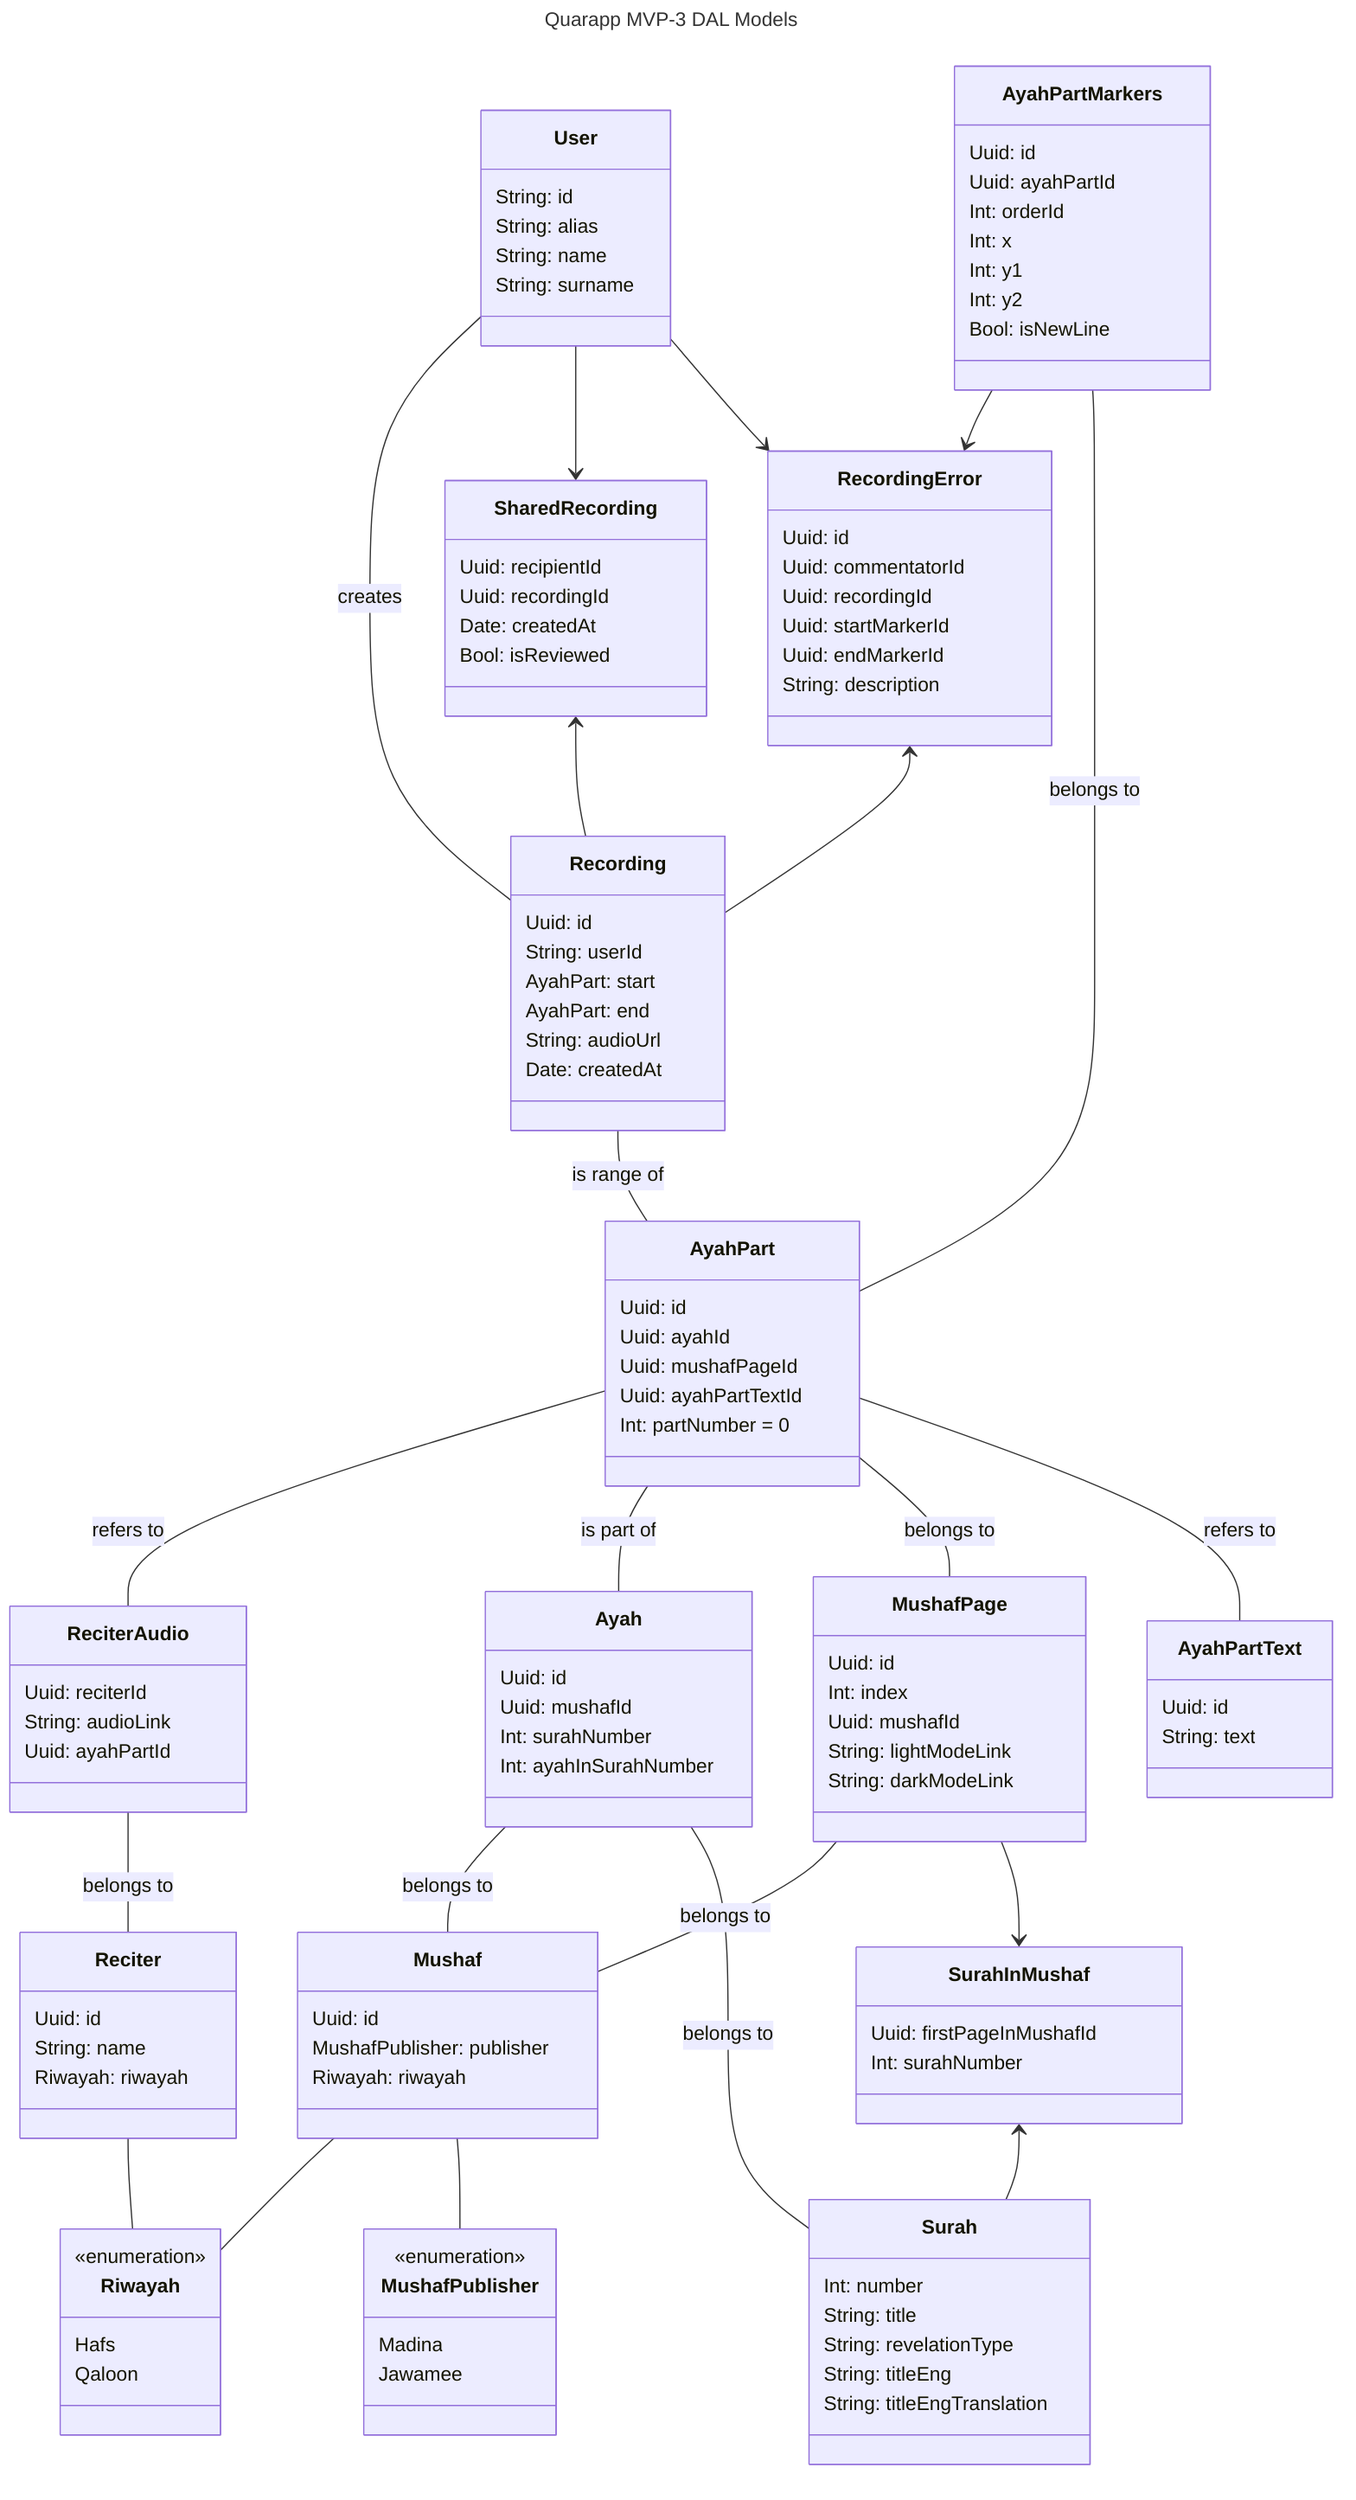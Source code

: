 ---
title: Quarapp MVP-3 DAL Models
---
classDiagram
class Riwayah {
    <<enumeration>>
    Hafs
    Qaloon
}
class MushafPublisher {
    <<enumeration>>
    Madina
    Jawamee
}
class User {
    String: id
    String: alias
    String: name
    String: surname
}
class Mushaf {
    Uuid: id
    MushafPublisher: publisher
    Riwayah: riwayah
}
class Surah {
    Int: number
    String: title
    String: revelationType
    String: titleEng
    String: titleEngTranslation
}
class MushafPage {
    Uuid: id
    Int: index
    Uuid: mushafId
    String: lightModeLink
    String: darkModeLink
}
class Ayah {
    Uuid: id
    Uuid: mushafId
    Int: surahNumber
    Int: ayahInSurahNumber
}
class AyahPart {
    Uuid: id
    Uuid: ayahId
    Uuid: mushafPageId
    Uuid: ayahPartTextId
    Int: partNumber = 0
}
class SurahInMushaf {
    Uuid: firstPageInMushafId
    Int: surahNumber
}
class Recording {
    Uuid: id
    String: userId
    AyahPart: start
    AyahPart: end 
    String: audioUrl
    Date: createdAt
}
class SharedRecording {
    Uuid: recipientId
    Uuid: recordingId
    Date: createdAt
    Bool: isReviewed
}
class AyahPartMarkers {
    Uuid: id
    Uuid: ayahPartId
    Int: orderId
    Int: x
    Int: y1
    Int: y2
    Bool: isNewLine
}
class Reciter {
    Uuid: id
    String: name
    Riwayah: riwayah
}
class ReciterAudio {
    Uuid: reciterId
    String: audioLink
    Uuid: ayahPartId
}
class AyahPartText {
    Uuid: id
    String: text
}
class RecordingError {
    Uuid: id
    Uuid: commentatorId
    Uuid: recordingId
    Uuid: startMarkerId
    Uuid: endMarkerId
    String: description
}


AyahPartMarkers --> RecordingError
RecordingError <-- Recording

User -- Recording: creates
User --> SharedRecording

User --> RecordingError

SharedRecording <-- Recording
Recording -- AyahPart: is range of
AyahPartMarkers -- AyahPart: belongs to
AyahPart -- ReciterAudio: refers to
AyahPart -- Ayah: is part of
AyahPart -- MushafPage: belongs to
AyahPart -- AyahPartText: refers to
Ayah -- Mushaf: belongs to
Ayah -- Surah: belongs to
MushafPage -- Mushaf: belongs to
MushafPage --> SurahInMushaf
SurahInMushaf <-- Surah
ReciterAudio -- Reciter: belongs to
Reciter -- Riwayah
Mushaf -- Riwayah
Mushaf -- MushafPublisher